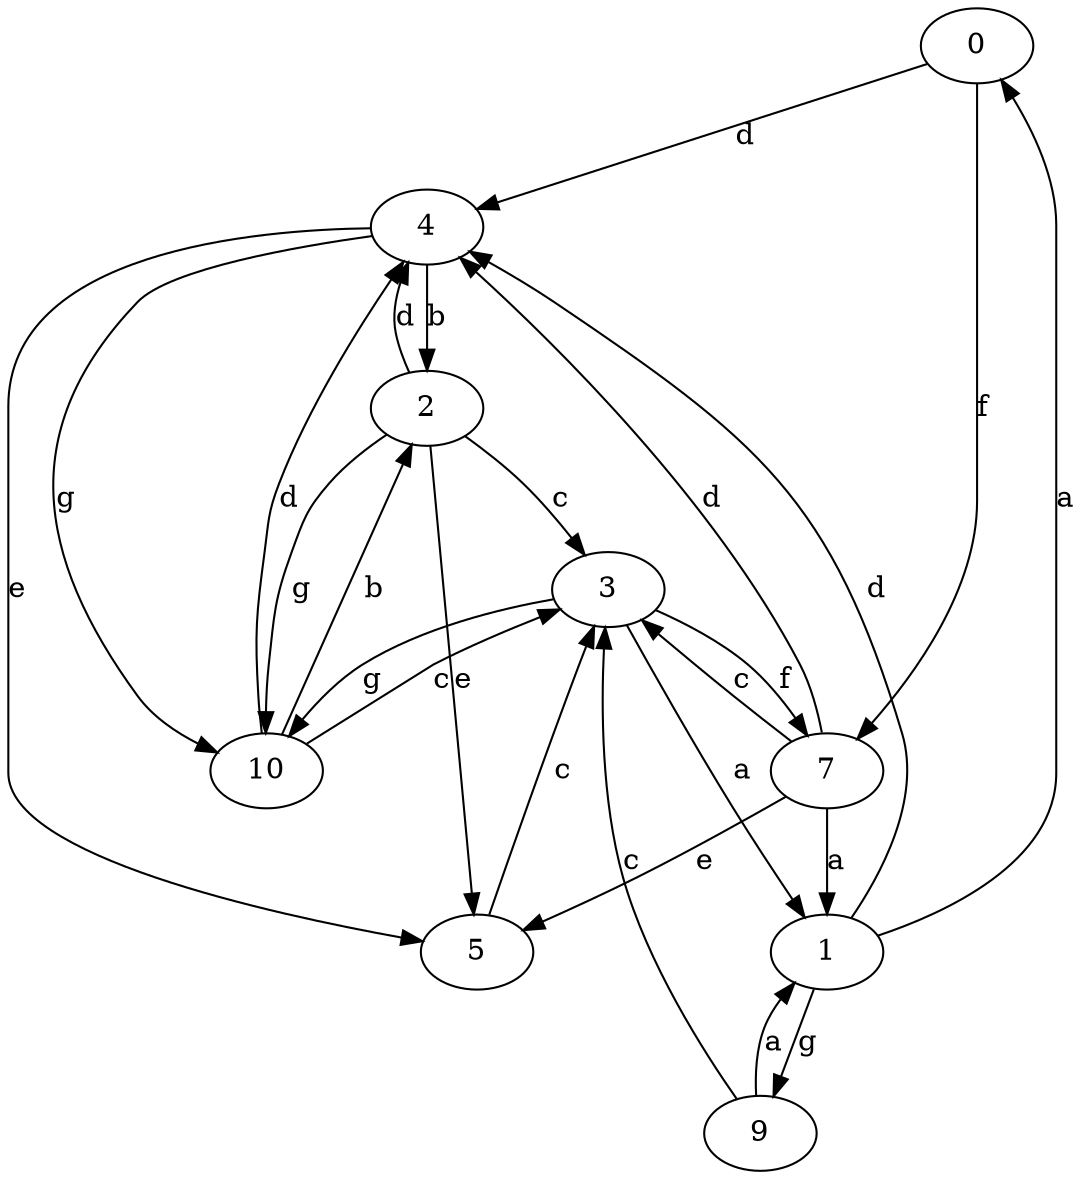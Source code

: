 strict digraph  {
0;
1;
2;
3;
4;
5;
7;
9;
10;
0 -> 4  [label=d];
0 -> 7  [label=f];
1 -> 0  [label=a];
1 -> 4  [label=d];
1 -> 9  [label=g];
2 -> 3  [label=c];
2 -> 4  [label=d];
2 -> 5  [label=e];
2 -> 10  [label=g];
3 -> 1  [label=a];
3 -> 7  [label=f];
3 -> 10  [label=g];
4 -> 2  [label=b];
4 -> 5  [label=e];
4 -> 10  [label=g];
5 -> 3  [label=c];
7 -> 1  [label=a];
7 -> 3  [label=c];
7 -> 4  [label=d];
7 -> 5  [label=e];
9 -> 1  [label=a];
9 -> 3  [label=c];
10 -> 2  [label=b];
10 -> 3  [label=c];
10 -> 4  [label=d];
}
